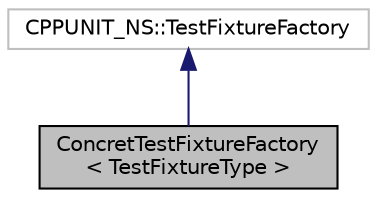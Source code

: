 digraph "ConcretTestFixtureFactory&lt; TestFixtureType &gt;"
{
  edge [fontname="Helvetica",fontsize="10",labelfontname="Helvetica",labelfontsize="10"];
  node [fontname="Helvetica",fontsize="10",shape=record];
  Node2 [label="ConcretTestFixtureFactory\l\< TestFixtureType \>",height=0.2,width=0.4,color="black", fillcolor="grey75", style="filled", fontcolor="black"];
  Node3 -> Node2 [dir="back",color="midnightblue",fontsize="10",style="solid",fontname="Helvetica"];
  Node3 [label="CPPUNIT_NS::TestFixtureFactory",height=0.2,width=0.4,color="grey75", fillcolor="white", style="filled"];
}

